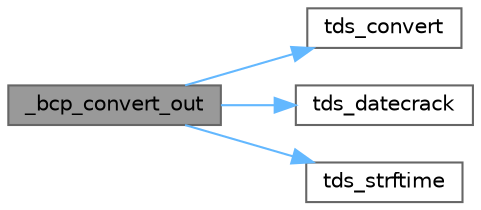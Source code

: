 digraph "_bcp_convert_out"
{
 // LATEX_PDF_SIZE
  bgcolor="transparent";
  edge [fontname=Helvetica,fontsize=10,labelfontname=Helvetica,labelfontsize=10];
  node [fontname=Helvetica,fontsize=10,shape=box,height=0.2,width=0.4];
  rankdir="LR";
  Node1 [id="Node000001",label="_bcp_convert_out",height=0.2,width=0.4,color="gray40", fillcolor="grey60", style="filled", fontcolor="black",tooltip="Convert column for output (usually to a file) Conversion is slightly different from input as:"];
  Node1 -> Node2 [id="edge1_Node000001_Node000002",color="steelblue1",style="solid",tooltip=" "];
  Node2 [id="Node000002",label="tds_convert",height=0.2,width=0.4,color="grey40", fillcolor="white", style="filled",URL="$a00575.html#gad83c146aa5ba3f1515557d6b5248494a",tooltip="tds_convert convert a type to another."];
  Node1 -> Node3 [id="edge2_Node000001_Node000003",color="steelblue1",style="solid",tooltip=" "];
  Node3 [id="Node000003",label="tds_datecrack",height=0.2,width=0.4,color="grey40", fillcolor="white", style="filled",URL="$a00575.html#ga883855e6e3793de6684b21db39c756c4",tooltip="Convert from db date format to a structured date format."];
  Node1 -> Node4 [id="edge3_Node000001_Node000004",color="steelblue1",style="solid",tooltip=" "];
  Node4 [id="Node000004",label="tds_strftime",height=0.2,width=0.4,color="grey40", fillcolor="white", style="filled",URL="$a00575.html#ga8c9652e8b1f3e56a3289fd71b12cee1d",tooltip="format a date string according to an \"extended\" strftime(3) formatting definition."];
}
